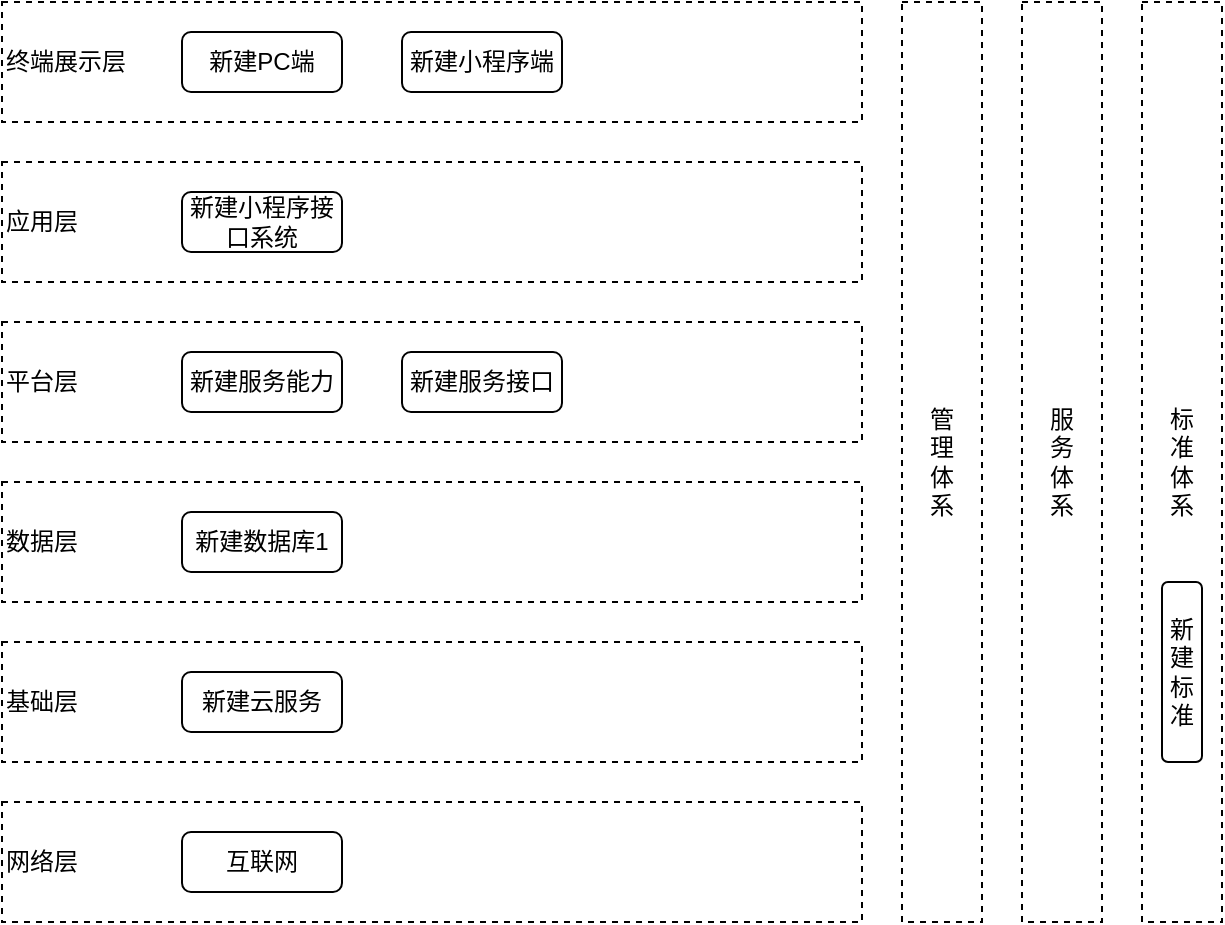 <mxfile version="24.6.5" type="github">
  <diagram name="第 1 页" id="c_JAvTn-NgCgiwLRKzAP">
    <mxGraphModel dx="1158" dy="654" grid="1" gridSize="10" guides="1" tooltips="1" connect="1" arrows="1" fold="1" page="1" pageScale="1" pageWidth="827" pageHeight="1169" math="0" shadow="0">
      <root>
        <mxCell id="0" />
        <mxCell id="1" parent="0" />
        <mxCell id="VA-WtucBuzOQpe4PcBSQ-1" value="终端展示层" style="rounded=0;whiteSpace=wrap;html=1;dashed=1;align=left;" vertex="1" parent="1">
          <mxGeometry x="120" y="240" width="430" height="60" as="geometry" />
        </mxCell>
        <mxCell id="VA-WtucBuzOQpe4PcBSQ-2" value="新建PC端" style="rounded=1;whiteSpace=wrap;html=1;" vertex="1" parent="1">
          <mxGeometry x="210" y="255" width="80" height="30" as="geometry" />
        </mxCell>
        <mxCell id="VA-WtucBuzOQpe4PcBSQ-4" value="新建小程序端" style="rounded=1;whiteSpace=wrap;html=1;" vertex="1" parent="1">
          <mxGeometry x="320" y="255" width="80" height="30" as="geometry" />
        </mxCell>
        <mxCell id="VA-WtucBuzOQpe4PcBSQ-5" value="应用层" style="rounded=0;whiteSpace=wrap;html=1;dashed=1;align=left;" vertex="1" parent="1">
          <mxGeometry x="120" y="320" width="430" height="60" as="geometry" />
        </mxCell>
        <mxCell id="VA-WtucBuzOQpe4PcBSQ-6" value="新建小程序接口系统" style="rounded=1;whiteSpace=wrap;html=1;" vertex="1" parent="1">
          <mxGeometry x="210" y="335" width="80" height="30" as="geometry" />
        </mxCell>
        <mxCell id="VA-WtucBuzOQpe4PcBSQ-8" value="平台层" style="rounded=0;whiteSpace=wrap;html=1;dashed=1;align=left;" vertex="1" parent="1">
          <mxGeometry x="120" y="400" width="430" height="60" as="geometry" />
        </mxCell>
        <mxCell id="VA-WtucBuzOQpe4PcBSQ-9" value="新建服务能力" style="rounded=1;whiteSpace=wrap;html=1;" vertex="1" parent="1">
          <mxGeometry x="210" y="415" width="80" height="30" as="geometry" />
        </mxCell>
        <mxCell id="VA-WtucBuzOQpe4PcBSQ-10" value="新建服务接口" style="rounded=1;whiteSpace=wrap;html=1;" vertex="1" parent="1">
          <mxGeometry x="320" y="415" width="80" height="30" as="geometry" />
        </mxCell>
        <mxCell id="VA-WtucBuzOQpe4PcBSQ-11" value="数据层" style="rounded=0;whiteSpace=wrap;html=1;dashed=1;align=left;" vertex="1" parent="1">
          <mxGeometry x="120" y="480" width="430" height="60" as="geometry" />
        </mxCell>
        <mxCell id="VA-WtucBuzOQpe4PcBSQ-12" value="基础层" style="rounded=0;whiteSpace=wrap;html=1;dashed=1;align=left;" vertex="1" parent="1">
          <mxGeometry x="120" y="560" width="430" height="60" as="geometry" />
        </mxCell>
        <mxCell id="VA-WtucBuzOQpe4PcBSQ-13" value="网络层" style="rounded=0;whiteSpace=wrap;html=1;dashed=1;align=left;" vertex="1" parent="1">
          <mxGeometry x="120" y="640" width="430" height="60" as="geometry" />
        </mxCell>
        <mxCell id="VA-WtucBuzOQpe4PcBSQ-15" value="互联网" style="rounded=1;whiteSpace=wrap;html=1;" vertex="1" parent="1">
          <mxGeometry x="210" y="655" width="80" height="30" as="geometry" />
        </mxCell>
        <mxCell id="VA-WtucBuzOQpe4PcBSQ-16" value="新建云服务" style="rounded=1;whiteSpace=wrap;html=1;" vertex="1" parent="1">
          <mxGeometry x="210" y="575" width="80" height="30" as="geometry" />
        </mxCell>
        <mxCell id="VA-WtucBuzOQpe4PcBSQ-17" value="新建数据库1" style="rounded=1;whiteSpace=wrap;html=1;" vertex="1" parent="1">
          <mxGeometry x="210" y="495" width="80" height="30" as="geometry" />
        </mxCell>
        <mxCell id="VA-WtucBuzOQpe4PcBSQ-19" value="&lt;div style=&quot;&quot;&gt;标&lt;/div&gt;&lt;div style=&quot;&quot;&gt;准&lt;/div&gt;&lt;div style=&quot;&quot;&gt;体&lt;/div&gt;&lt;div style=&quot;&quot;&gt;系&lt;/div&gt;" style="rounded=0;whiteSpace=wrap;html=1;dashed=1;align=center;" vertex="1" parent="1">
          <mxGeometry x="690" y="240" width="40" height="460" as="geometry" />
        </mxCell>
        <mxCell id="VA-WtucBuzOQpe4PcBSQ-20" value="&lt;div style=&quot;&quot;&gt;&lt;span style=&quot;background-color: initial;&quot;&gt;管&lt;/span&gt;&lt;/div&gt;&lt;div style=&quot;&quot;&gt;&lt;span style=&quot;background-color: initial;&quot;&gt;理&lt;/span&gt;&lt;/div&gt;&lt;div style=&quot;&quot;&gt;&lt;span style=&quot;background-color: initial;&quot;&gt;体&lt;/span&gt;&lt;/div&gt;&lt;div style=&quot;&quot;&gt;&lt;span style=&quot;background-color: initial;&quot;&gt;系&lt;/span&gt;&lt;/div&gt;" style="rounded=0;whiteSpace=wrap;html=1;dashed=1;align=center;" vertex="1" parent="1">
          <mxGeometry x="570" y="240" width="40" height="460" as="geometry" />
        </mxCell>
        <mxCell id="VA-WtucBuzOQpe4PcBSQ-21" value="&lt;div style=&quot;&quot;&gt;服&lt;/div&gt;&lt;div style=&quot;&quot;&gt;务&lt;/div&gt;&lt;div style=&quot;&quot;&gt;体&lt;/div&gt;&lt;div style=&quot;&quot;&gt;系&lt;/div&gt;" style="rounded=0;whiteSpace=wrap;html=1;dashed=1;align=center;" vertex="1" parent="1">
          <mxGeometry x="630" y="240" width="40" height="460" as="geometry" />
        </mxCell>
        <mxCell id="VA-WtucBuzOQpe4PcBSQ-23" value="新建标准" style="rounded=1;whiteSpace=wrap;html=1;" vertex="1" parent="1">
          <mxGeometry x="700" y="530" width="20" height="90" as="geometry" />
        </mxCell>
      </root>
    </mxGraphModel>
  </diagram>
</mxfile>
